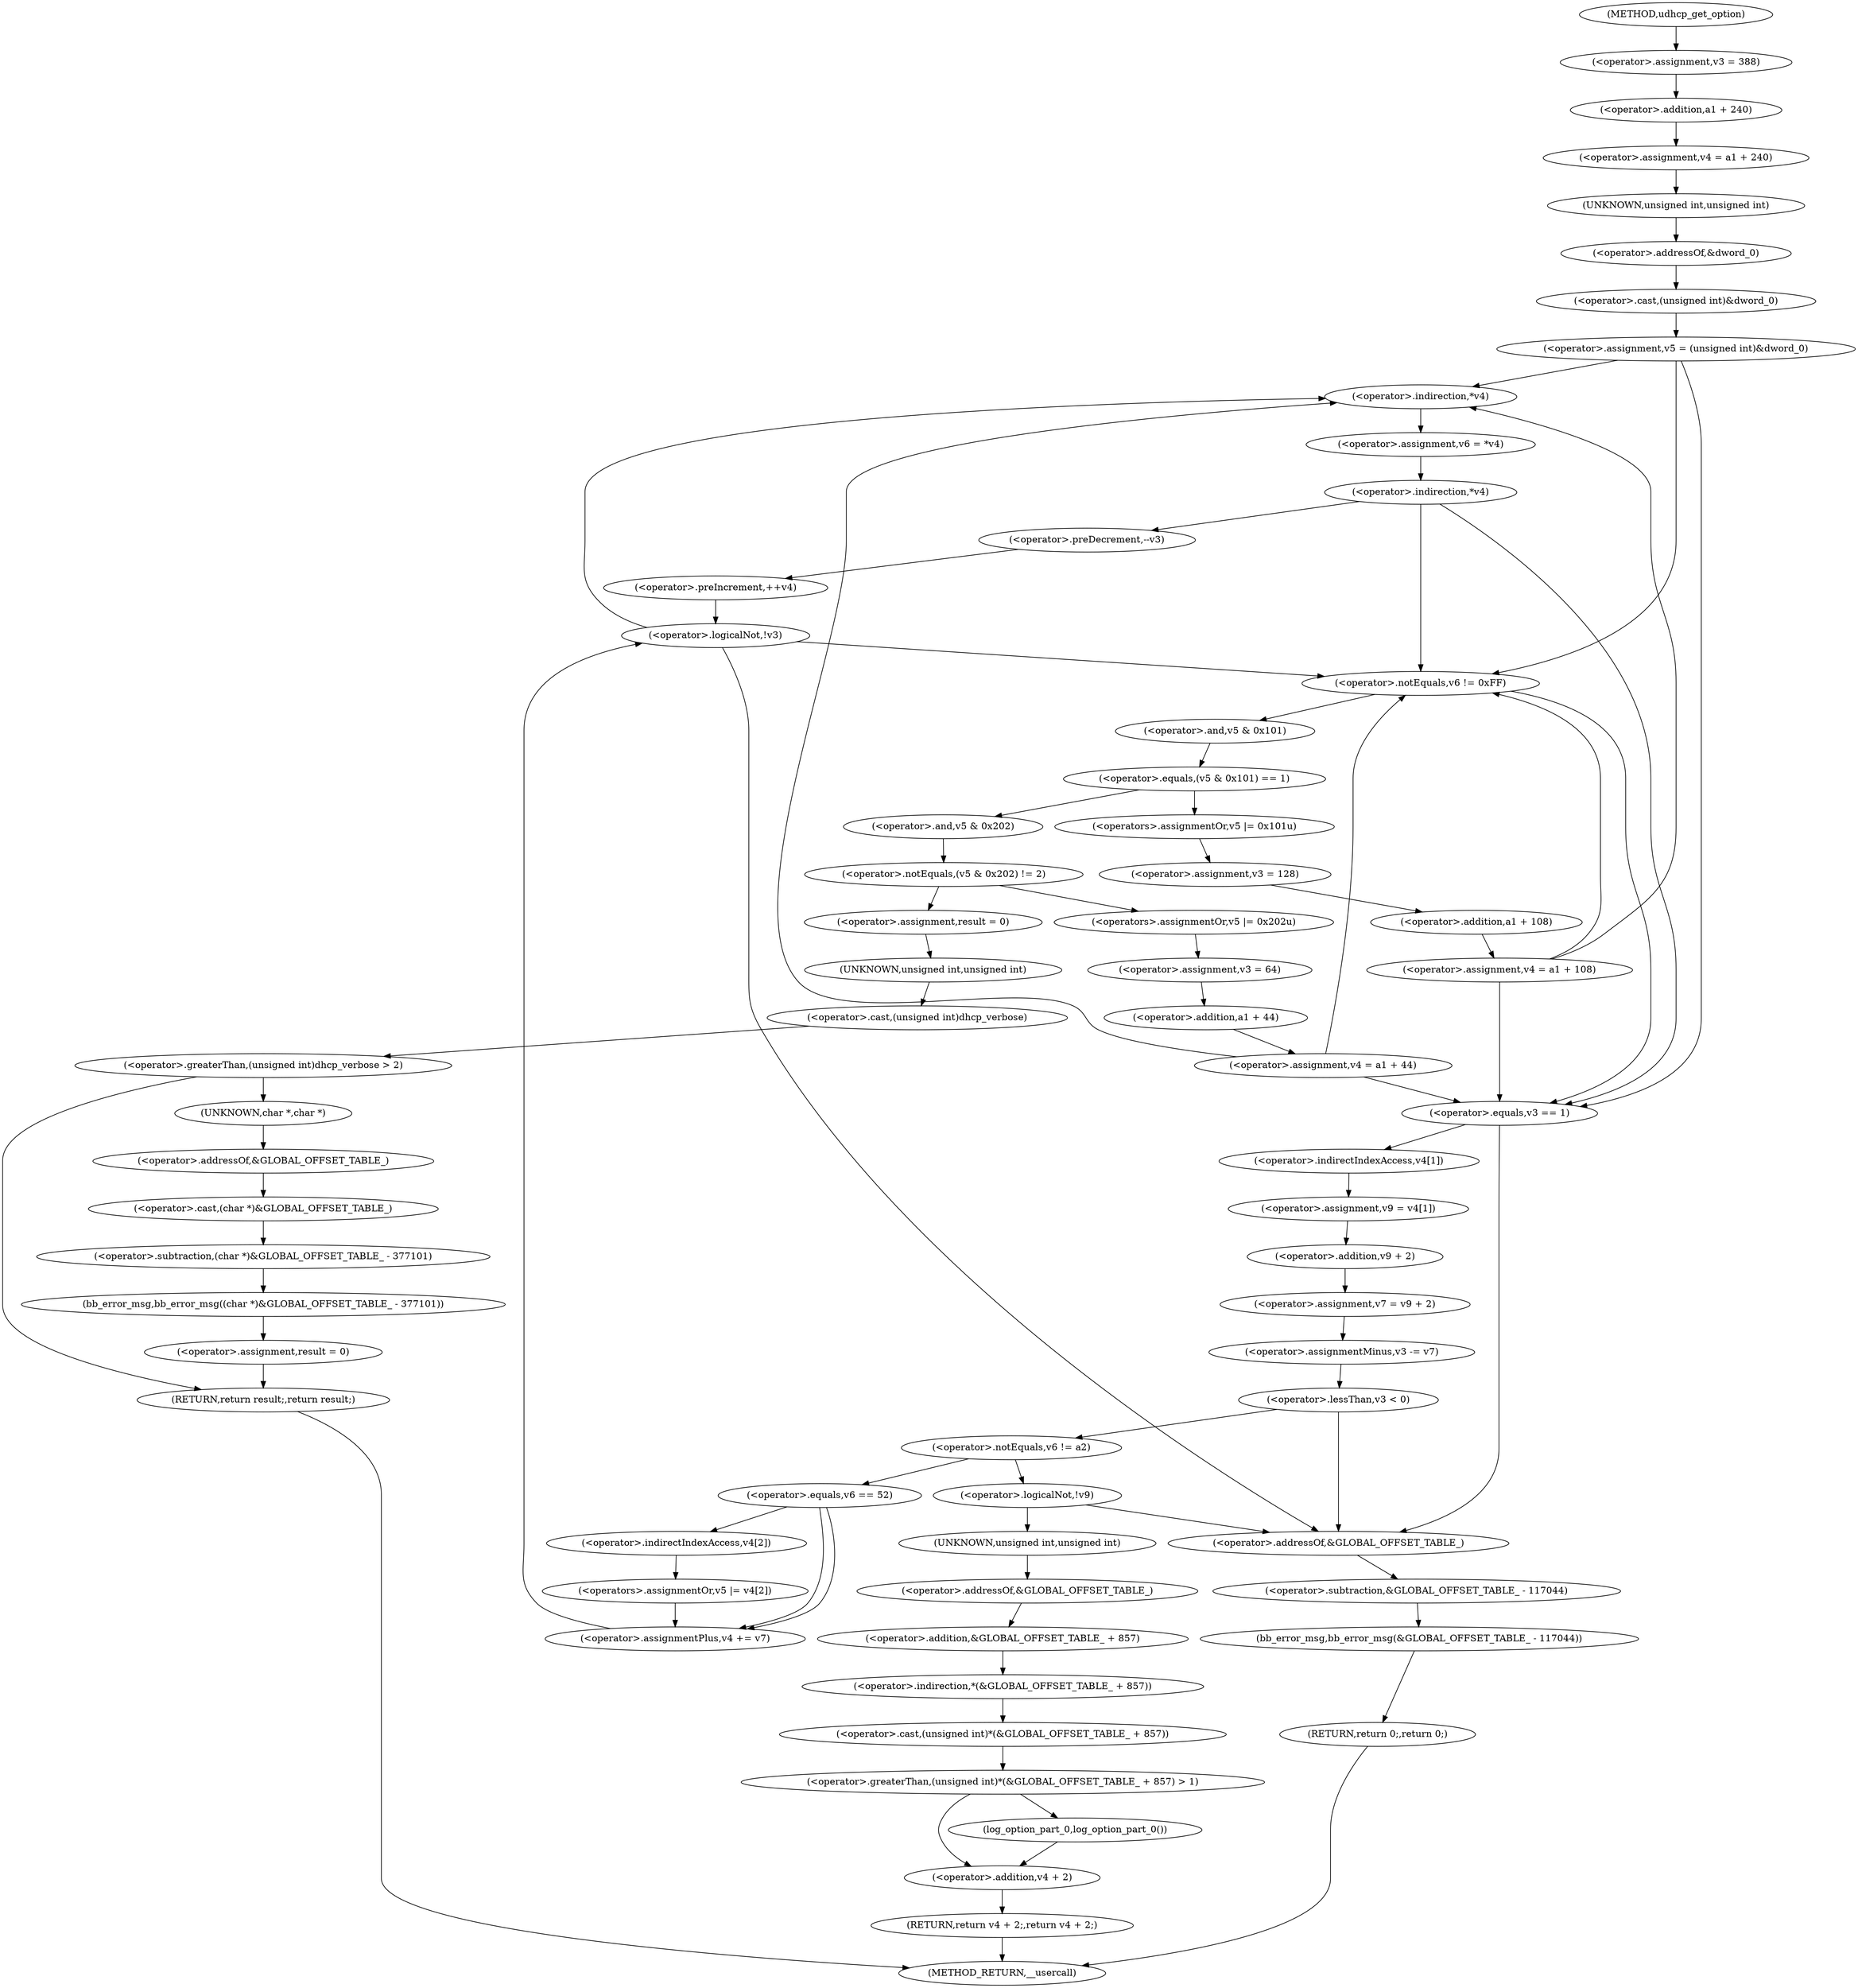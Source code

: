 digraph udhcp_get_option {  
"1000119" [label = "(<operator>.assignment,v3 = 388)" ]
"1000122" [label = "(<operator>.assignment,v4 = a1 + 240)" ]
"1000124" [label = "(<operator>.addition,a1 + 240)" ]
"1000127" [label = "(<operator>.assignment,v5 = (unsigned int)&dword_0)" ]
"1000129" [label = "(<operator>.cast,(unsigned int)&dword_0)" ]
"1000130" [label = "(UNKNOWN,unsigned int,unsigned int)" ]
"1000131" [label = "(<operator>.addressOf,&dword_0)" ]
"1000139" [label = "(<operator>.assignment,v6 = *v4)" ]
"1000141" [label = "(<operator>.indirection,*v4)" ]
"1000144" [label = "(<operator>.indirection,*v4)" ]
"1000147" [label = "(<operator>.preDecrement,--v3)" ]
"1000149" [label = "(<operator>.preIncrement,++v4)" ]
"1000153" [label = "(<operator>.logicalNot,!v3)" ]
"1000157" [label = "(<operator>.notEquals,v6 != 0xFF)" ]
"1000162" [label = "(<operator>.equals,(v5 & 0x101) == 1)" ]
"1000163" [label = "(<operator>.and,v5 & 0x101)" ]
"1000168" [label = "(<operators>.assignmentOr,v5 |= 0x101u)" ]
"1000171" [label = "(<operator>.assignment,v3 = 128)" ]
"1000174" [label = "(<operator>.assignment,v4 = a1 + 108)" ]
"1000176" [label = "(<operator>.addition,a1 + 108)" ]
"1000182" [label = "(<operator>.notEquals,(v5 & 0x202) != 2)" ]
"1000183" [label = "(<operator>.and,v5 & 0x202)" ]
"1000188" [label = "(<operator>.assignment,result = 0)" ]
"1000192" [label = "(<operator>.greaterThan,(unsigned int)dhcp_verbose > 2)" ]
"1000193" [label = "(<operator>.cast,(unsigned int)dhcp_verbose)" ]
"1000194" [label = "(UNKNOWN,unsigned int,unsigned int)" ]
"1000198" [label = "(bb_error_msg,bb_error_msg((char *)&GLOBAL_OFFSET_TABLE_ - 377101))" ]
"1000199" [label = "(<operator>.subtraction,(char *)&GLOBAL_OFFSET_TABLE_ - 377101)" ]
"1000200" [label = "(<operator>.cast,(char *)&GLOBAL_OFFSET_TABLE_)" ]
"1000201" [label = "(UNKNOWN,char *,char *)" ]
"1000202" [label = "(<operator>.addressOf,&GLOBAL_OFFSET_TABLE_)" ]
"1000205" [label = "(<operator>.assignment,result = 0)" ]
"1000208" [label = "(RETURN,return result;,return result;)" ]
"1000210" [label = "(<operators>.assignmentOr,v5 |= 0x202u)" ]
"1000213" [label = "(<operator>.assignment,v3 = 64)" ]
"1000216" [label = "(<operator>.assignment,v4 = a1 + 44)" ]
"1000218" [label = "(<operator>.addition,a1 + 44)" ]
"1000222" [label = "(<operator>.equals,v3 == 1)" ]
"1000226" [label = "(<operator>.assignment,v9 = v4[1])" ]
"1000228" [label = "(<operator>.indirectIndexAccess,v4[1])" ]
"1000231" [label = "(<operator>.assignment,v7 = v9 + 2)" ]
"1000233" [label = "(<operator>.addition,v9 + 2)" ]
"1000236" [label = "(<operator>.assignmentMinus,v3 -= v7)" ]
"1000240" [label = "(<operator>.lessThan,v3 < 0)" ]
"1000245" [label = "(<operator>.notEquals,v6 != a2)" ]
"1000250" [label = "(<operator>.equals,v6 == 52)" ]
"1000256" [label = "(<operators>.assignmentOr,v5 |= v4[2])" ]
"1000258" [label = "(<operator>.indirectIndexAccess,v4[2])" ]
"1000261" [label = "(<operator>.assignmentPlus,v4 += v7)" ]
"1000266" [label = "(<operator>.logicalNot,!v9)" ]
"1000270" [label = "(bb_error_msg,bb_error_msg(&GLOBAL_OFFSET_TABLE_ - 117044))" ]
"1000271" [label = "(<operator>.subtraction,&GLOBAL_OFFSET_TABLE_ - 117044)" ]
"1000272" [label = "(<operator>.addressOf,&GLOBAL_OFFSET_TABLE_)" ]
"1000275" [label = "(RETURN,return 0;,return 0;)" ]
"1000278" [label = "(<operator>.greaterThan,(unsigned int)*(&GLOBAL_OFFSET_TABLE_ + 857) > 1)" ]
"1000279" [label = "(<operator>.cast,(unsigned int)*(&GLOBAL_OFFSET_TABLE_ + 857))" ]
"1000280" [label = "(UNKNOWN,unsigned int,unsigned int)" ]
"1000281" [label = "(<operator>.indirection,*(&GLOBAL_OFFSET_TABLE_ + 857))" ]
"1000282" [label = "(<operator>.addition,&GLOBAL_OFFSET_TABLE_ + 857)" ]
"1000283" [label = "(<operator>.addressOf,&GLOBAL_OFFSET_TABLE_)" ]
"1000287" [label = "(log_option_part_0,log_option_part_0())" ]
"1000288" [label = "(RETURN,return v4 + 2;,return v4 + 2;)" ]
"1000289" [label = "(<operator>.addition,v4 + 2)" ]
"1000108" [label = "(METHOD,udhcp_get_option)" ]
"1000292" [label = "(METHOD_RETURN,__usercall)" ]
  "1000119" -> "1000124" 
  "1000122" -> "1000130" 
  "1000124" -> "1000122" 
  "1000127" -> "1000141" 
  "1000127" -> "1000157" 
  "1000127" -> "1000222" 
  "1000129" -> "1000127" 
  "1000130" -> "1000131" 
  "1000131" -> "1000129" 
  "1000139" -> "1000144" 
  "1000141" -> "1000139" 
  "1000144" -> "1000157" 
  "1000144" -> "1000222" 
  "1000144" -> "1000147" 
  "1000147" -> "1000149" 
  "1000149" -> "1000153" 
  "1000153" -> "1000141" 
  "1000153" -> "1000157" 
  "1000153" -> "1000272" 
  "1000157" -> "1000222" 
  "1000157" -> "1000163" 
  "1000162" -> "1000168" 
  "1000162" -> "1000183" 
  "1000163" -> "1000162" 
  "1000168" -> "1000171" 
  "1000171" -> "1000176" 
  "1000174" -> "1000141" 
  "1000174" -> "1000157" 
  "1000174" -> "1000222" 
  "1000176" -> "1000174" 
  "1000182" -> "1000188" 
  "1000182" -> "1000210" 
  "1000183" -> "1000182" 
  "1000188" -> "1000194" 
  "1000192" -> "1000201" 
  "1000192" -> "1000208" 
  "1000193" -> "1000192" 
  "1000194" -> "1000193" 
  "1000198" -> "1000205" 
  "1000199" -> "1000198" 
  "1000200" -> "1000199" 
  "1000201" -> "1000202" 
  "1000202" -> "1000200" 
  "1000205" -> "1000208" 
  "1000208" -> "1000292" 
  "1000210" -> "1000213" 
  "1000213" -> "1000218" 
  "1000216" -> "1000141" 
  "1000216" -> "1000157" 
  "1000216" -> "1000222" 
  "1000218" -> "1000216" 
  "1000222" -> "1000272" 
  "1000222" -> "1000228" 
  "1000226" -> "1000233" 
  "1000228" -> "1000226" 
  "1000231" -> "1000236" 
  "1000233" -> "1000231" 
  "1000236" -> "1000240" 
  "1000240" -> "1000272" 
  "1000240" -> "1000245" 
  "1000245" -> "1000250" 
  "1000245" -> "1000266" 
  "1000250" -> "1000258" 
  "1000250" -> "1000261" 
  "1000250" -> "1000261" 
  "1000256" -> "1000261" 
  "1000258" -> "1000256" 
  "1000261" -> "1000153" 
  "1000266" -> "1000280" 
  "1000266" -> "1000272" 
  "1000270" -> "1000275" 
  "1000271" -> "1000270" 
  "1000272" -> "1000271" 
  "1000275" -> "1000292" 
  "1000278" -> "1000287" 
  "1000278" -> "1000289" 
  "1000279" -> "1000278" 
  "1000280" -> "1000283" 
  "1000281" -> "1000279" 
  "1000282" -> "1000281" 
  "1000283" -> "1000282" 
  "1000287" -> "1000289" 
  "1000288" -> "1000292" 
  "1000289" -> "1000288" 
  "1000108" -> "1000119" 
}
